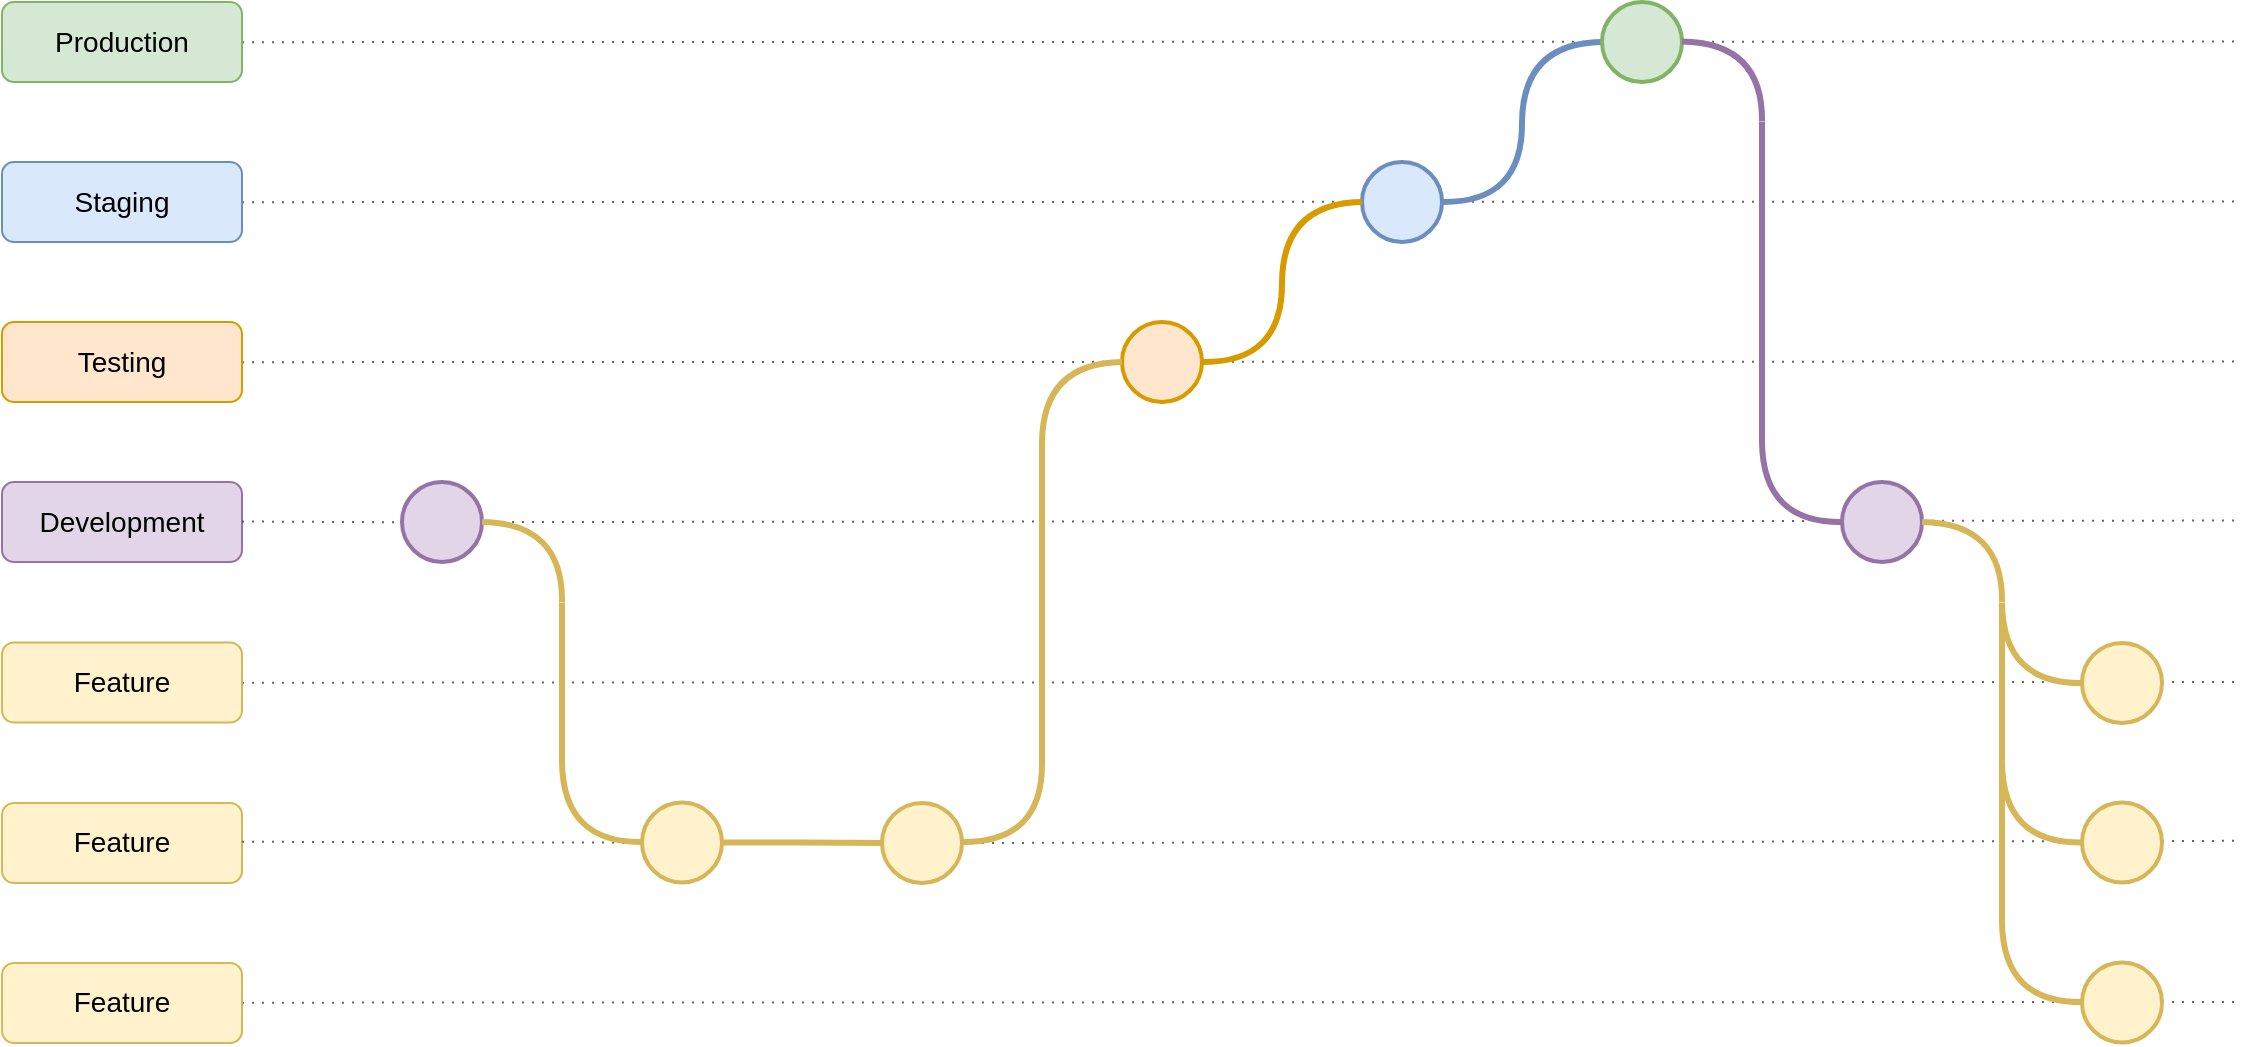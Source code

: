 <mxfile version="24.7.7">
  <diagram name="Page-1" id="Q1LDJmdQfdO0HIxVTAUq">
    <mxGraphModel dx="1867" dy="1186" grid="1" gridSize="10" guides="1" tooltips="1" connect="1" arrows="1" fold="1" page="1" pageScale="1" pageWidth="850" pageHeight="1100" math="0" shadow="0">
      <root>
        <mxCell id="0" />
        <mxCell id="1" parent="0" />
        <mxCell id="G7dJ7ZVqAW4oc8gyLAdU-1" style="edgeStyle=none;rounded=0;orthogonalLoop=1;jettySize=auto;html=1;exitX=1;exitY=0.5;exitDx=0;exitDy=0;elbow=vertical;endArrow=none;endFill=0;dashed=1;fillColor=#f5f5f5;strokeColor=#666666;dashPattern=1 4;strokeWidth=1;" edge="1" parent="1">
          <mxGeometry relative="1" as="geometry">
            <mxPoint x="-40" y="-340.003" as="targetPoint" />
            <mxPoint x="-1040" y="-339.67" as="sourcePoint" />
          </mxGeometry>
        </mxCell>
        <mxCell id="G7dJ7ZVqAW4oc8gyLAdU-2" style="edgeStyle=none;rounded=0;orthogonalLoop=1;jettySize=auto;html=1;exitX=1;exitY=0.5;exitDx=0;exitDy=0;elbow=vertical;endArrow=none;endFill=0;dashed=1;fillColor=#f5f5f5;strokeColor=#666666;dashPattern=1 4;strokeWidth=1;" edge="1" parent="1" source="G7dJ7ZVqAW4oc8gyLAdU-40">
          <mxGeometry relative="1" as="geometry">
            <mxPoint x="-40" y="-420.583" as="targetPoint" />
            <mxPoint x="-1040" y="-420.25" as="sourcePoint" />
          </mxGeometry>
        </mxCell>
        <mxCell id="G7dJ7ZVqAW4oc8gyLAdU-3" style="edgeStyle=none;rounded=0;orthogonalLoop=1;jettySize=auto;html=1;exitX=1;exitY=0.5;exitDx=0;exitDy=0;elbow=vertical;endArrow=none;endFill=0;dashed=1;fillColor=#f5f5f5;strokeColor=#666666;dashPattern=1 4;strokeWidth=1;" edge="1" parent="1">
          <mxGeometry relative="1" as="geometry">
            <mxPoint x="-40" y="-500.003" as="targetPoint" />
            <mxPoint x="-1040" y="-499.67" as="sourcePoint" />
          </mxGeometry>
        </mxCell>
        <mxCell id="G7dJ7ZVqAW4oc8gyLAdU-4" style="edgeStyle=none;rounded=0;orthogonalLoop=1;jettySize=auto;html=1;exitX=1;exitY=0.5;exitDx=0;exitDy=0;elbow=vertical;endArrow=none;endFill=0;dashed=1;fillColor=#f5f5f5;strokeColor=#666666;dashPattern=1 4;strokeWidth=1;" edge="1" parent="1" source="G7dJ7ZVqAW4oc8gyLAdU-35">
          <mxGeometry relative="1" as="geometry">
            <mxPoint x="-40" y="-580.713" as="targetPoint" />
            <mxPoint x="-1040" y="-580.38" as="sourcePoint" />
          </mxGeometry>
        </mxCell>
        <mxCell id="G7dJ7ZVqAW4oc8gyLAdU-5" style="edgeStyle=none;rounded=0;orthogonalLoop=1;jettySize=auto;html=1;exitX=1;exitY=0.5;exitDx=0;exitDy=0;elbow=vertical;endArrow=none;endFill=0;dashed=1;fillColor=#f5f5f5;strokeColor=#666666;dashPattern=1 4;strokeWidth=1;" edge="1" parent="1">
          <mxGeometry relative="1" as="geometry">
            <mxPoint x="-40" y="-660.253" as="targetPoint" />
            <mxPoint x="-1040" y="-659.92" as="sourcePoint" />
          </mxGeometry>
        </mxCell>
        <mxCell id="G7dJ7ZVqAW4oc8gyLAdU-6" style="edgeStyle=none;rounded=0;orthogonalLoop=1;jettySize=auto;html=1;exitX=1;exitY=0.5;exitDx=0;exitDy=0;elbow=vertical;endArrow=none;endFill=0;dashed=1;fillColor=#f5f5f5;strokeColor=#666666;dashPattern=1 4;strokeWidth=1;" edge="1" parent="1">
          <mxGeometry relative="1" as="geometry">
            <mxPoint x="-40" y="-740.253" as="targetPoint" />
            <mxPoint x="-1040" y="-739.92" as="sourcePoint" />
          </mxGeometry>
        </mxCell>
        <mxCell id="G7dJ7ZVqAW4oc8gyLAdU-7" style="edgeStyle=none;rounded=0;orthogonalLoop=1;jettySize=auto;html=1;exitX=1;exitY=0.5;exitDx=0;exitDy=0;elbow=vertical;endArrow=none;endFill=0;dashed=1;fillColor=#f5f5f5;strokeColor=#666666;dashPattern=1 4;strokeWidth=1;" edge="1" parent="1">
          <mxGeometry relative="1" as="geometry">
            <mxPoint x="-40" y="-820.253" as="targetPoint" />
            <mxPoint x="-1040" y="-819.92" as="sourcePoint" />
          </mxGeometry>
        </mxCell>
        <mxCell id="G7dJ7ZVqAW4oc8gyLAdU-8" style="edgeStyle=orthogonalEdgeStyle;curved=1;rounded=0;orthogonalLoop=1;jettySize=auto;html=1;exitX=1;exitY=0.5;exitDx=0;exitDy=0;endArrow=none;endFill=0;dashed=1;dashPattern=1 4;" edge="1" parent="1">
          <mxGeometry relative="1" as="geometry">
            <mxPoint x="-320" y="-419.75" as="sourcePoint" />
            <mxPoint x="-320" y="-419.75" as="targetPoint" />
          </mxGeometry>
        </mxCell>
        <mxCell id="G7dJ7ZVqAW4oc8gyLAdU-9" style="edgeStyle=orthogonalEdgeStyle;curved=1;rounded=0;orthogonalLoop=1;jettySize=auto;html=1;exitX=1;exitY=0.5;exitDx=0;exitDy=0;endArrow=none;endFill=0;dashed=1;dashPattern=1 4;" edge="1" parent="1">
          <mxGeometry relative="1" as="geometry">
            <mxPoint x="-320" y="-339.75" as="sourcePoint" />
            <mxPoint x="-320" y="-339.75" as="targetPoint" />
          </mxGeometry>
        </mxCell>
        <mxCell id="G7dJ7ZVqAW4oc8gyLAdU-10" style="edgeStyle=orthogonalEdgeStyle;curved=1;rounded=0;orthogonalLoop=1;jettySize=auto;html=1;exitX=0;exitY=0.5;exitDx=0;exitDy=0;entryX=0;entryY=0;entryDx=0;entryDy=0;endArrow=none;endFill=0;fillColor=#dae8fc;strokeColor=#6c8ebf;strokeWidth=3;" edge="1" parent="1">
          <mxGeometry relative="1" as="geometry">
            <mxPoint x="-400" y="-780" as="targetPoint" />
            <mxPoint x="-360" y="-820" as="sourcePoint" />
          </mxGeometry>
        </mxCell>
        <mxCell id="G7dJ7ZVqAW4oc8gyLAdU-11" value="" style="ellipse;whiteSpace=wrap;html=1;aspect=fixed;fillColor=#dae8fc;strokeColor=#6c8ebf;strokeWidth=2;" vertex="1" parent="1">
          <mxGeometry x="-480" y="-760" width="40" height="40" as="geometry" />
        </mxCell>
        <mxCell id="G7dJ7ZVqAW4oc8gyLAdU-12" style="edgeStyle=orthogonalEdgeStyle;curved=1;rounded=0;orthogonalLoop=1;jettySize=auto;html=1;exitX=1;exitY=0.5;exitDx=0;exitDy=0;entryX=1;entryY=1;entryDx=0;entryDy=0;endArrow=none;endFill=0;fillColor=#dae8fc;strokeColor=#6c8ebf;strokeWidth=3;" edge="1" parent="1">
          <mxGeometry relative="1" as="geometry">
            <mxPoint x="-440" y="-740" as="sourcePoint" />
            <mxPoint x="-400" y="-780" as="targetPoint" />
          </mxGeometry>
        </mxCell>
        <mxCell id="G7dJ7ZVqAW4oc8gyLAdU-13" value="" style="ellipse;whiteSpace=wrap;html=1;aspect=fixed;fillColor=#d5e8d4;strokeColor=#82b366;strokeWidth=2;" vertex="1" parent="1">
          <mxGeometry x="-360" y="-840" width="40" height="40" as="geometry" />
        </mxCell>
        <mxCell id="G7dJ7ZVqAW4oc8gyLAdU-14" value="" style="ellipse;whiteSpace=wrap;html=1;aspect=fixed;fillColor=#e1d5e7;strokeColor=#9673a6;strokeWidth=2;" vertex="1" parent="1">
          <mxGeometry x="-240" y="-600" width="40" height="40" as="geometry" />
        </mxCell>
        <mxCell id="G7dJ7ZVqAW4oc8gyLAdU-15" style="edgeStyle=orthogonalEdgeStyle;rounded=0;orthogonalLoop=1;jettySize=auto;html=1;exitX=1;exitY=0.5;exitDx=0;exitDy=0;entryX=0.5;entryY=0;entryDx=0;entryDy=0;curved=1;endArrow=none;endFill=0;strokeWidth=3;fillColor=#e1d5e7;strokeColor=#9673a6;" edge="1" parent="1">
          <mxGeometry relative="1" as="geometry">
            <mxPoint x="-280" y="-780.25" as="targetPoint" />
            <mxPoint x="-320" y="-820.25" as="sourcePoint" />
          </mxGeometry>
        </mxCell>
        <mxCell id="G7dJ7ZVqAW4oc8gyLAdU-16" style="edgeStyle=orthogonalEdgeStyle;curved=1;rounded=0;orthogonalLoop=1;jettySize=auto;html=1;exitX=0;exitY=0.5;exitDx=0;exitDy=0;entryX=0.5;entryY=1;entryDx=0;entryDy=0;endArrow=none;endFill=0;strokeWidth=3;fillColor=#e1d5e7;strokeColor=#9673a6;" edge="1" parent="1">
          <mxGeometry relative="1" as="geometry">
            <mxPoint x="-280" y="-620" as="targetPoint" />
            <mxPoint x="-240" y="-580" as="sourcePoint" />
          </mxGeometry>
        </mxCell>
        <mxCell id="G7dJ7ZVqAW4oc8gyLAdU-17" style="edgeStyle=orthogonalEdgeStyle;curved=1;rounded=0;orthogonalLoop=1;jettySize=auto;html=1;endArrow=none;endFill=0;strokeWidth=3;fillColor=#e1d5e7;strokeColor=#9673a6;" edge="1" parent="1">
          <mxGeometry relative="1" as="geometry">
            <mxPoint x="-280" y="-620" as="targetPoint" />
            <mxPoint x="-280" y="-780" as="sourcePoint" />
          </mxGeometry>
        </mxCell>
        <mxCell id="G7dJ7ZVqAW4oc8gyLAdU-18" value="" style="ellipse;whiteSpace=wrap;html=1;aspect=fixed;fillColor=#fff2cc;strokeColor=#d6b656;strokeWidth=2;" vertex="1" parent="1">
          <mxGeometry x="-120" y="-359.75" width="40" height="40" as="geometry" />
        </mxCell>
        <mxCell id="G7dJ7ZVqAW4oc8gyLAdU-19" style="edgeStyle=orthogonalEdgeStyle;rounded=0;orthogonalLoop=1;jettySize=auto;html=1;exitX=1;exitY=0.5;exitDx=0;exitDy=0;entryX=0.5;entryY=0;entryDx=0;entryDy=0;curved=1;endArrow=none;endFill=0;strokeWidth=3;fillColor=#fff2cc;strokeColor=#d6b656;" edge="1" parent="1">
          <mxGeometry relative="1" as="geometry">
            <mxPoint x="-160" y="-540.0" as="targetPoint" />
            <mxPoint x="-200" y="-580" as="sourcePoint" />
          </mxGeometry>
        </mxCell>
        <mxCell id="G7dJ7ZVqAW4oc8gyLAdU-20" style="edgeStyle=orthogonalEdgeStyle;curved=1;rounded=0;orthogonalLoop=1;jettySize=auto;html=1;exitX=0;exitY=0.5;exitDx=0;exitDy=0;entryX=0.5;entryY=1;entryDx=0;entryDy=0;endArrow=none;endFill=0;strokeWidth=3;fillColor=#fff2cc;strokeColor=#d6b656;" edge="1" parent="1">
          <mxGeometry relative="1" as="geometry">
            <mxPoint x="-160" y="-379.99" as="targetPoint" />
            <mxPoint x="-120" y="-339.99" as="sourcePoint" />
          </mxGeometry>
        </mxCell>
        <mxCell id="G7dJ7ZVqAW4oc8gyLAdU-21" style="edgeStyle=orthogonalEdgeStyle;curved=1;rounded=0;orthogonalLoop=1;jettySize=auto;html=1;endArrow=none;endFill=0;strokeWidth=3;fillColor=#fff2cc;strokeColor=#d6b656;" edge="1" parent="1">
          <mxGeometry relative="1" as="geometry">
            <mxPoint x="-160" y="-379.99" as="targetPoint" />
            <mxPoint x="-160" y="-459.99" as="sourcePoint" />
          </mxGeometry>
        </mxCell>
        <mxCell id="G7dJ7ZVqAW4oc8gyLAdU-22" style="edgeStyle=orthogonalEdgeStyle;curved=1;rounded=0;orthogonalLoop=1;jettySize=auto;html=1;exitX=0;exitY=0.5;exitDx=0;exitDy=0;entryX=0.5;entryY=1;entryDx=0;entryDy=0;endArrow=none;endFill=0;strokeWidth=3;fillColor=#fff2cc;strokeColor=#d6b656;" edge="1" parent="1">
          <mxGeometry relative="1" as="geometry">
            <mxPoint x="-160" y="-459.75" as="targetPoint" />
            <mxPoint x="-120" y="-419.75" as="sourcePoint" />
          </mxGeometry>
        </mxCell>
        <mxCell id="G7dJ7ZVqAW4oc8gyLAdU-23" value="" style="ellipse;whiteSpace=wrap;html=1;aspect=fixed;fillColor=#fff2cc;strokeColor=#d6b656;strokeWidth=2;" vertex="1" parent="1">
          <mxGeometry x="-120" y="-439.75" width="40" height="40" as="geometry" />
        </mxCell>
        <mxCell id="G7dJ7ZVqAW4oc8gyLAdU-24" style="edgeStyle=orthogonalEdgeStyle;curved=1;rounded=0;orthogonalLoop=1;jettySize=auto;html=1;exitX=0;exitY=0.5;exitDx=0;exitDy=0;entryX=0;entryY=0;entryDx=0;entryDy=0;endArrow=none;endFill=0;fillColor=#ffe6cc;strokeColor=#d79b00;strokeWidth=3;" edge="1" parent="1">
          <mxGeometry relative="1" as="geometry">
            <mxPoint x="-520" y="-700" as="targetPoint" />
            <mxPoint x="-480" y="-740" as="sourcePoint" />
          </mxGeometry>
        </mxCell>
        <mxCell id="G7dJ7ZVqAW4oc8gyLAdU-25" style="edgeStyle=orthogonalEdgeStyle;curved=1;rounded=0;orthogonalLoop=1;jettySize=auto;html=1;exitX=1;exitY=0.5;exitDx=0;exitDy=0;entryX=1;entryY=1;entryDx=0;entryDy=0;endArrow=none;endFill=0;fillColor=#ffe6cc;strokeColor=#d79b00;strokeWidth=3;" edge="1" parent="1">
          <mxGeometry relative="1" as="geometry">
            <mxPoint x="-560" y="-660" as="sourcePoint" />
            <mxPoint x="-520" y="-700" as="targetPoint" />
          </mxGeometry>
        </mxCell>
        <mxCell id="G7dJ7ZVqAW4oc8gyLAdU-26" value="" style="ellipse;whiteSpace=wrap;html=1;aspect=fixed;fillColor=#ffe6cc;strokeColor=#d79b00;strokeWidth=2;" vertex="1" parent="1">
          <mxGeometry x="-600" y="-680" width="40" height="40" as="geometry" />
        </mxCell>
        <mxCell id="G7dJ7ZVqAW4oc8gyLAdU-27" value="Feature" style="rounded=1;whiteSpace=wrap;html=1;fillColor=#fff2cc;strokeColor=#d6b656;fontSize=14;" vertex="1" parent="1">
          <mxGeometry x="-1160" y="-439.51" width="120" height="40" as="geometry" />
        </mxCell>
        <mxCell id="G7dJ7ZVqAW4oc8gyLAdU-28" value="Feature" style="rounded=1;whiteSpace=wrap;html=1;fillColor=#fff2cc;strokeColor=#d6b656;fontSize=14;" vertex="1" parent="1">
          <mxGeometry x="-1160" y="-359.51" width="120" height="40" as="geometry" />
        </mxCell>
        <mxCell id="G7dJ7ZVqAW4oc8gyLAdU-29" value="Staging" style="rounded=1;whiteSpace=wrap;html=1;fillColor=#dae8fc;strokeColor=#6c8ebf;fontSize=14;" vertex="1" parent="1">
          <mxGeometry x="-1160" y="-760" width="120" height="40" as="geometry" />
        </mxCell>
        <mxCell id="G7dJ7ZVqAW4oc8gyLAdU-30" value="Development" style="rounded=1;whiteSpace=wrap;html=1;fillColor=#e1d5e7;strokeColor=#9673a6;fontSize=14;" vertex="1" parent="1">
          <mxGeometry x="-1160" y="-600" width="120" height="40" as="geometry" />
        </mxCell>
        <mxCell id="G7dJ7ZVqAW4oc8gyLAdU-31" value="Testing" style="rounded=1;whiteSpace=wrap;html=1;fillColor=#ffe6cc;strokeColor=#d79b00;fontSize=14;" vertex="1" parent="1">
          <mxGeometry x="-1160" y="-680" width="120" height="40" as="geometry" />
        </mxCell>
        <mxCell id="G7dJ7ZVqAW4oc8gyLAdU-32" value="Production" style="rounded=1;whiteSpace=wrap;html=1;fillColor=#d5e8d4;strokeColor=#82b366;fontSize=14;" vertex="1" parent="1">
          <mxGeometry x="-1160" y="-840" width="120" height="40" as="geometry" />
        </mxCell>
        <mxCell id="G7dJ7ZVqAW4oc8gyLAdU-33" value="Feature" style="rounded=1;whiteSpace=wrap;html=1;fillColor=#fff2cc;strokeColor=#d6b656;fontSize=14;" vertex="1" parent="1">
          <mxGeometry x="-1160" y="-519.75" width="120" height="40" as="geometry" />
        </mxCell>
        <mxCell id="G7dJ7ZVqAW4oc8gyLAdU-34" value="" style="edgeStyle=none;rounded=0;orthogonalLoop=1;jettySize=auto;html=1;exitX=1;exitY=0.5;exitDx=0;exitDy=0;elbow=vertical;endArrow=none;endFill=0;dashed=1;fillColor=#f5f5f5;strokeColor=#666666;dashPattern=1 4;strokeWidth=1;" edge="1" parent="1">
          <mxGeometry relative="1" as="geometry">
            <mxPoint x="-960" y="-579.87" as="targetPoint" />
            <mxPoint x="-1040" y="-580.25" as="sourcePoint" />
          </mxGeometry>
        </mxCell>
        <mxCell id="G7dJ7ZVqAW4oc8gyLAdU-35" value="" style="ellipse;whiteSpace=wrap;html=1;aspect=fixed;fillColor=#e1d5e7;strokeColor=#9673a6;strokeWidth=2;" vertex="1" parent="1">
          <mxGeometry x="-960" y="-600" width="40" height="40" as="geometry" />
        </mxCell>
        <mxCell id="G7dJ7ZVqAW4oc8gyLAdU-36" style="edgeStyle=orthogonalEdgeStyle;curved=1;rounded=0;orthogonalLoop=1;jettySize=auto;html=1;endArrow=none;endFill=0;strokeWidth=3;fillColor=#fff2cc;strokeColor=#d6b656;" edge="1" parent="1">
          <mxGeometry relative="1" as="geometry">
            <mxPoint x="-160" y="-459.75" as="targetPoint" />
            <mxPoint x="-160" y="-539.75" as="sourcePoint" />
          </mxGeometry>
        </mxCell>
        <mxCell id="G7dJ7ZVqAW4oc8gyLAdU-37" style="edgeStyle=orthogonalEdgeStyle;curved=1;rounded=0;orthogonalLoop=1;jettySize=auto;html=1;exitX=0;exitY=0.5;exitDx=0;exitDy=0;entryX=0.5;entryY=1;entryDx=0;entryDy=0;endArrow=none;endFill=0;strokeWidth=3;fillColor=#fff2cc;strokeColor=#d6b656;" edge="1" parent="1">
          <mxGeometry relative="1" as="geometry">
            <mxPoint x="-160" y="-539.51" as="targetPoint" />
            <mxPoint x="-120" y="-499.51" as="sourcePoint" />
          </mxGeometry>
        </mxCell>
        <mxCell id="G7dJ7ZVqAW4oc8gyLAdU-38" value="" style="ellipse;whiteSpace=wrap;html=1;aspect=fixed;fillColor=#fff2cc;strokeColor=#d6b656;strokeWidth=2;" vertex="1" parent="1">
          <mxGeometry x="-120" y="-519.51" width="40" height="40" as="geometry" />
        </mxCell>
        <mxCell id="G7dJ7ZVqAW4oc8gyLAdU-39" value="" style="edgeStyle=none;rounded=0;orthogonalLoop=1;jettySize=auto;html=1;exitX=1;exitY=0.5;exitDx=0;exitDy=0;elbow=vertical;endArrow=none;endFill=0;dashed=1;fillColor=#f5f5f5;strokeColor=#666666;dashPattern=1 4;strokeWidth=1;" edge="1" parent="1">
          <mxGeometry relative="1" as="geometry">
            <mxPoint x="-720.0" y="-419.399" as="targetPoint" />
            <mxPoint x="-1040" y="-420.11" as="sourcePoint" />
          </mxGeometry>
        </mxCell>
        <mxCell id="G7dJ7ZVqAW4oc8gyLAdU-40" value="" style="ellipse;whiteSpace=wrap;html=1;aspect=fixed;fillColor=#fff2cc;strokeColor=#d6b656;strokeWidth=2;" vertex="1" parent="1">
          <mxGeometry x="-720" y="-439.51" width="40" height="40" as="geometry" />
        </mxCell>
        <mxCell id="G7dJ7ZVqAW4oc8gyLAdU-41" style="edgeStyle=orthogonalEdgeStyle;rounded=0;orthogonalLoop=1;jettySize=auto;html=1;exitX=1;exitY=0.5;exitDx=0;exitDy=0;entryX=0;entryY=0.5;entryDx=0;entryDy=0;fillColor=#fff2cc;strokeColor=#d6b656;strokeWidth=3;endArrow=none;endFill=0;" edge="1" parent="1" source="G7dJ7ZVqAW4oc8gyLAdU-42" target="G7dJ7ZVqAW4oc8gyLAdU-40">
          <mxGeometry relative="1" as="geometry" />
        </mxCell>
        <mxCell id="G7dJ7ZVqAW4oc8gyLAdU-42" value="" style="ellipse;whiteSpace=wrap;html=1;aspect=fixed;fillColor=#fff2cc;strokeColor=#d6b656;strokeWidth=2;" vertex="1" parent="1">
          <mxGeometry x="-840" y="-439.75" width="40" height="40" as="geometry" />
        </mxCell>
        <mxCell id="G7dJ7ZVqAW4oc8gyLAdU-43" style="edgeStyle=orthogonalEdgeStyle;rounded=0;orthogonalLoop=1;jettySize=auto;html=1;exitX=1;exitY=0.5;exitDx=0;exitDy=0;entryX=0.5;entryY=0;entryDx=0;entryDy=0;curved=1;endArrow=none;endFill=0;strokeWidth=3;fillColor=#fff2cc;strokeColor=#d6b656;" edge="1" parent="1">
          <mxGeometry relative="1" as="geometry">
            <mxPoint x="-880" y="-540.0" as="targetPoint" />
            <mxPoint x="-920" y="-580" as="sourcePoint" />
          </mxGeometry>
        </mxCell>
        <mxCell id="G7dJ7ZVqAW4oc8gyLAdU-44" style="edgeStyle=orthogonalEdgeStyle;curved=1;rounded=0;orthogonalLoop=1;jettySize=auto;html=1;exitX=0;exitY=0.5;exitDx=0;exitDy=0;entryX=0.5;entryY=1;entryDx=0;entryDy=0;endArrow=none;endFill=0;strokeWidth=3;fillColor=#fff2cc;strokeColor=#d6b656;" edge="1" parent="1">
          <mxGeometry relative="1" as="geometry">
            <mxPoint x="-880" y="-460" as="targetPoint" />
            <mxPoint x="-840" y="-420" as="sourcePoint" />
          </mxGeometry>
        </mxCell>
        <mxCell id="G7dJ7ZVqAW4oc8gyLAdU-45" style="edgeStyle=orthogonalEdgeStyle;curved=1;rounded=0;orthogonalLoop=1;jettySize=auto;html=1;endArrow=none;endFill=0;strokeWidth=3;fillColor=#fff2cc;strokeColor=#d6b656;" edge="1" parent="1">
          <mxGeometry relative="1" as="geometry">
            <mxPoint x="-880" y="-459.75" as="targetPoint" />
            <mxPoint x="-880" y="-539.75" as="sourcePoint" />
          </mxGeometry>
        </mxCell>
        <mxCell id="G7dJ7ZVqAW4oc8gyLAdU-46" style="edgeStyle=orthogonalEdgeStyle;curved=1;rounded=0;orthogonalLoop=1;jettySize=auto;html=1;exitX=0;exitY=0.5;exitDx=0;exitDy=0;entryX=0.5;entryY=1;entryDx=0;entryDy=0;endArrow=none;endFill=0;strokeWidth=3;fillColor=#fff2cc;strokeColor=#d6b656;" edge="1" parent="1">
          <mxGeometry relative="1" as="geometry">
            <mxPoint x="-640" y="-460" as="targetPoint" />
            <mxPoint x="-680" y="-420" as="sourcePoint" />
          </mxGeometry>
        </mxCell>
        <mxCell id="G7dJ7ZVqAW4oc8gyLAdU-47" style="edgeStyle=orthogonalEdgeStyle;rounded=0;orthogonalLoop=1;jettySize=auto;html=1;exitX=1;exitY=0.5;exitDx=0;exitDy=0;entryX=0.5;entryY=0;entryDx=0;entryDy=0;curved=1;endArrow=none;endFill=0;strokeWidth=3;fillColor=#fff2cc;strokeColor=#d6b656;" edge="1" parent="1">
          <mxGeometry relative="1" as="geometry">
            <mxPoint x="-640" y="-620.0" as="targetPoint" />
            <mxPoint x="-600" y="-660" as="sourcePoint" />
          </mxGeometry>
        </mxCell>
        <mxCell id="G7dJ7ZVqAW4oc8gyLAdU-48" style="edgeStyle=orthogonalEdgeStyle;curved=1;rounded=0;orthogonalLoop=1;jettySize=auto;html=1;endArrow=none;endFill=0;strokeWidth=3;fillColor=#fff2cc;strokeColor=#d6b656;" edge="1" parent="1">
          <mxGeometry relative="1" as="geometry">
            <mxPoint x="-640" y="-460" as="targetPoint" />
            <mxPoint x="-640" y="-620" as="sourcePoint" />
          </mxGeometry>
        </mxCell>
        <mxCell id="G7dJ7ZVqAW4oc8gyLAdU-49" value="" style="rounded=0;whiteSpace=wrap;html=1;fillColor=none;strokeColor=none;rotation=45;" vertex="1" parent="1">
          <mxGeometry x="-50" y="-332" width="10" height="10" as="geometry" />
        </mxCell>
      </root>
    </mxGraphModel>
  </diagram>
</mxfile>
